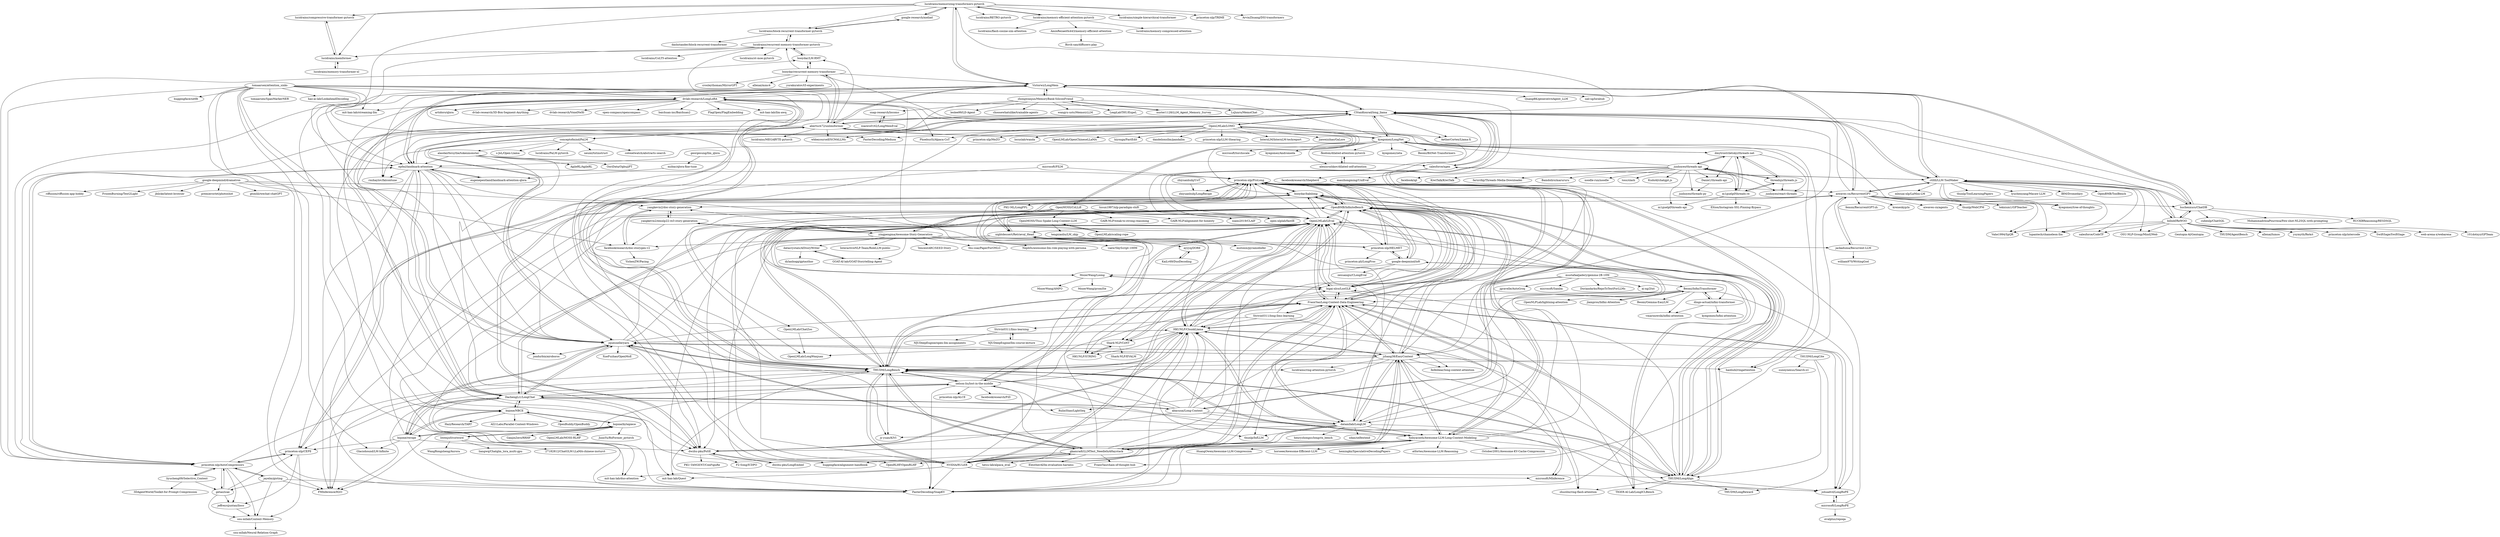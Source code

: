 digraph G {
"lucidrains/compressive-transformer-pytorch" -> "lucidrains/memformer"
"lucidrains/memory-transformer-xl" -> "lucidrains/memformer"
"lucidrains/memformer" -> "lucidrains/memory-transformer-xl"
"lucidrains/memformer" -> "lucidrains/compressive-transformer-pytorch"
"lucidrains/memorizing-transformers-pytorch" -> "google-research/meliad"
"lucidrains/memorizing-transformers-pytorch" -> "lucidrains/memformer"
"lucidrains/memorizing-transformers-pytorch" -> "lucidrains/block-recurrent-transformer-pytorch"
"lucidrains/memorizing-transformers-pytorch" -> "lucidrains/RETRO-pytorch" ["e"=1]
"lucidrains/memorizing-transformers-pytorch" -> "lucidrains/memory-efficient-attention-pytorch"
"lucidrains/memorizing-transformers-pytorch" -> "CStanKonrad/long_llama"
"lucidrains/memorizing-transformers-pytorch" -> "lucidrains/simple-hierarchical-transformer" ["e"=1]
"lucidrains/memorizing-transformers-pytorch" -> "Victorwz/LongMem"
"lucidrains/memorizing-transformers-pytorch" -> "lucidrains/compressive-transformer-pytorch"
"lucidrains/memorizing-transformers-pytorch" -> "epfml/landmark-attention"
"lucidrains/memorizing-transformers-pytorch" -> "princeton-nlp/TRIME" ["e"=1]
"lucidrains/memorizing-transformers-pytorch" -> "ArvinZhuang/DSI-transformers" ["e"=1]
"booydar/recurrent-memory-transformer" -> "booydar/LM-RMT"
"booydar/recurrent-memory-transformer" -> "lucidrains/recurrent-memory-transformer-pytorch"
"booydar/recurrent-memory-transformer" -> "booydar/babilong"
"booydar/recurrent-memory-transformer" -> "abertsch72/unlimiformer"
"booydar/recurrent-memory-transformer" -> "yurakuratov/t5-experiments"
"booydar/recurrent-memory-transformer" -> "Victorwz/LongMem"
"booydar/recurrent-memory-transformer" -> "crosleythomas/MirrorGPT"
"booydar/recurrent-memory-transformer" -> "allenai/mmc4" ["e"=1]
"lucidrains/memory-efficient-attention-pytorch" -> "lucidrains/flash-cosine-sim-attention" ["e"=1]
"lucidrains/memory-efficient-attention-pytorch" -> "AminRezaei0x443/memory-efficient-attention"
"lucidrains/memory-efficient-attention-pytorch" -> "lucidrains/memory-compressed-attention"
"lucidrains/memory-efficient-attention-pytorch" -> "lucidrains/memorizing-transformers-pytorch"
"AminRezaei0x443/memory-efficient-attention" -> "Birch-san/diffusers-play"
"google-research/meliad" -> "lucidrains/memorizing-transformers-pytorch"
"google-research/meliad" -> "lucidrains/block-recurrent-transformer-pytorch"
"Shark-NLP/CoNT" -> "HKUNLP/STRING"
"Shark-NLP/CoNT" -> "OpenLMLab/LEval"
"Shark-NLP/CoNT" -> "Shark-NLP/EVALM" ["e"=1]
"Shark-NLP/CoNT" -> "OpenLMLab/LongWanjuan"
"booydar/LM-RMT" -> "lucidrains/recurrent-memory-transformer-pytorch"
"booydar/LM-RMT" -> "booydar/recurrent-memory-transformer"
"txsun1997/nlp-paradigm-shift" -> "open-nlplab/fastIE"
"google-deepmind/dramatron" -> "premieroctet/photoshot" ["e"=1]
"google-deepmind/dramatron" -> "aiwaves-cn/RecurrentGPT"
"google-deepmind/dramatron" -> "yangkevin2/doc-story-generation"
"google-deepmind/dramatron" -> "gtoxlili/wechat-chatGPT" ["e"=1]
"google-deepmind/dramatron" -> "riffusion/riffusion-app-hobby" ["e"=1]
"google-deepmind/dramatron" -> "FrozenBurning/Text2Light" ["e"=1]
"google-deepmind/dramatron" -> "jbilcke/latent-browser"
"google-deepmind/dramatron" -> "facebookresearch/doc-storygen-v2"
"lucidrains/block-recurrent-transformer-pytorch" -> "lucidrains/recurrent-memory-transformer-pytorch"
"lucidrains/block-recurrent-transformer-pytorch" -> "dashstander/block-recurrent-transformer"
"lucidrains/block-recurrent-transformer-pytorch" -> "google-research/meliad"
"yangkevin2/emnlp22-re3-story-generation" -> "yangkevin2/doc-story-generation"
"yangkevin2/emnlp22-re3-story-generation" -> "facebookresearch/doc-storygen-v2"
"yangkevin2/emnlp22-re3-story-generation" -> "yingpengma/Awesome-Story-Generation"
"yangkevin2/doc-story-generation" -> "yangkevin2/emnlp22-re3-story-generation"
"yangkevin2/doc-story-generation" -> "facebookresearch/doc-storygen-v2"
"ayyyq/DORE" -> "KaiLv69/DuoDecoding"
"conceptofmind/PaLM" -> "s-JoL/Open-Llama" ["e"=1]
"conceptofmind/PaLM" -> "lucidrains/PaLM-pytorch" ["e"=1]
"conceptofmind/PaLM" -> "abertsch72/unlimiformer"
"conceptofmind/PaLM" -> "neuml/txtinstruct" ["e"=1]
"conceptofmind/PaLM" -> "colonelwatch/abstracts-search" ["e"=1]
"conceptofmind/PaLM" -> "rmihaylov/falcontune" ["e"=1]
"conceptofmind/PaLM" -> "alasdairforsythe/tokenmonster"
"zhongwanjun/MemoryBank-SiliconFriend" -> "nuster1128/LLM_Agent_Memory_Survey"
"zhongwanjun/MemoryBank-SiliconFriend" -> "snap-research/locomo"
"zhongwanjun/MemoryBank-SiliconFriend" -> "Victorwz/LongMem"
"zhongwanjun/MemoryBank-SiliconFriend" -> "LuJunru/MemoChat"
"zhongwanjun/MemoryBank-SiliconFriend" -> "leolee99/LD-Agent"
"zhongwanjun/MemoryBank-SiliconFriend" -> "wbbeyourself/SCM4LLMs"
"zhongwanjun/MemoryBank-SiliconFriend" -> "choosewhatulike/trainable-agents" ["e"=1]
"zhongwanjun/MemoryBank-SiliconFriend" -> "wangyu-ustc/MemoryLLM" ["e"=1]
"zhongwanjun/MemoryBank-SiliconFriend" -> "LeapLabTHU/ExpeL" ["e"=1]
"ctlllll/LLM-ToolMaker" -> "lupantech/chameleon-llm" ["e"=1]
"ctlllll/LLM-ToolMaker" -> "billxbf/ReWOO"
"ctlllll/LLM-ToolMaker" -> "aiwaves-cn/RecurrentGPT"
"ctlllll/LLM-ToolMaker" -> "thunlp/ToolLearningPapers" ["e"=1]
"ctlllll/LLM-ToolMaker" -> "salesforce/CodeTF" ["e"=1]
"ctlllll/LLM-ToolMaker" -> "kyegomez/tree-of-thoughts" ["e"=1]
"ctlllll/LLM-ToolMaker" -> "CStanKonrad/long_llama"
"ctlllll/LLM-ToolMaker" -> "lyuchenyang/Macaw-LLM" ["e"=1]
"ctlllll/LLM-ToolMaker" -> "salesforce/xgen"
"ctlllll/LLM-ToolMaker" -> "IBM/Dromedary" ["e"=1]
"ctlllll/LLM-ToolMaker" -> "Victorwz/LongMem"
"ctlllll/LLM-ToolMaker" -> "OpenBMB/ToolBench" ["e"=1]
"ctlllll/LLM-ToolMaker" -> "huchenxucs/ChatDB"
"ctlllll/LLM-ToolMaker" -> "OSU-NLP-Group/Mind2Web" ["e"=1]
"ctlllll/LLM-ToolMaker" -> "mbzuai-nlp/LaMini-LM" ["e"=1]
"mzbac/qlora-fine-tune" -> "eugenepentland/landmark-attention-qlora"
"kyegomez/LongNet" -> "CStanKonrad/long_llama"
"kyegomez/LongNet" -> "fkodom/dilated-attention-pytorch"
"kyegomez/LongNet" -> "kyegomez/Andromeda" ["e"=1]
"kyegomez/LongNet" -> "epfml/landmark-attention"
"kyegomez/LongNet" -> "dmytrostriletskyi/threads-net"
"kyegomez/LongNet" -> "abertsch72/unlimiformer"
"kyegomez/LongNet" -> "Victorwz/LongMem"
"kyegomez/LongNet" -> "alexisrozhkov/dilated-self-attention"
"kyegomez/LongNet" -> "haoliuhl/ringattention" ["e"=1]
"kyegomez/LongNet" -> "kyegomez/zeta" ["e"=1]
"kyegomez/LongNet" -> "Beomi/BitNet-Transformers" ["e"=1]
"kyegomez/LongNet" -> "microsoft/torchscale" ["e"=1]
"aiwaves-cn/RecurrentGPT" -> "jackaduma/Recurrent-LLM"
"aiwaves-cn/RecurrentGPT" -> "ctlllll/LLM-ToolMaker"
"aiwaves-cn/RecurrentGPT" -> "femnn/RecurrentGPT-zh"
"aiwaves-cn/RecurrentGPT" -> "Victorwz/LongMem"
"aiwaves-cn/RecurrentGPT" -> "yingpengma/Awesome-Story-Generation"
"aiwaves-cn/RecurrentGPT" -> "kyegomez/tree-of-thoughts" ["e"=1]
"aiwaves-cn/RecurrentGPT" -> "Vahe1994/SpQR" ["e"=1]
"aiwaves-cn/RecurrentGPT" -> "kreneskyp/ix" ["e"=1]
"aiwaves-cn/RecurrentGPT" -> "yangkevin2/doc-story-generation"
"aiwaves-cn/RecurrentGPT" -> "CStanKonrad/long_llama"
"aiwaves-cn/RecurrentGPT" -> "huchenxucs/ChatDB"
"aiwaves-cn/RecurrentGPT" -> "aiwaves-cn/agents" ["e"=1]
"aiwaves-cn/RecurrentGPT" -> "FranxYao/chain-of-thought-hub" ["e"=1]
"aiwaves-cn/RecurrentGPT" -> "thunlp/WebCPM" ["e"=1]
"aiwaves-cn/RecurrentGPT" -> "teknium1/GPTeacher" ["e"=1]
"Victorwz/LongMem" -> "epfml/landmark-attention"
"Victorwz/LongMem" -> "zhongwanjun/MemoryBank-SiliconFriend"
"Victorwz/LongMem" -> "CStanKonrad/long_llama"
"Victorwz/LongMem" -> "abertsch72/unlimiformer"
"Victorwz/LongMem" -> "aiwaves-cn/RecurrentGPT"
"Victorwz/LongMem" -> "huchenxucs/ChatDB"
"Victorwz/LongMem" -> "ctlllll/LLM-ToolMaker"
"Victorwz/LongMem" -> "lucidrains/memorizing-transformers-pytorch"
"Victorwz/LongMem" -> "rmihaylov/falcontune" ["e"=1]
"Victorwz/LongMem" -> "princeton-nlp/AutoCompressors"
"Victorwz/LongMem" -> "jquesnelle/yarn"
"Victorwz/LongMem" -> "QuangBK/generativeAgent_LLM" ["e"=1]
"Victorwz/LongMem" -> "bojone/NBCE"
"Victorwz/LongMem" -> "sail-sg/lorahub" ["e"=1]
"Victorwz/LongMem" -> "dvlab-research/LongLoRA"
"junhoyeo/threads-api" -> "dmytrostriletskyi/threads-net"
"junhoyeo/threads-api" -> "threadsjs/threads.js"
"junhoyeo/threads-api" -> "m1guelpf/threads-re"
"junhoyeo/threads-api" -> "Danie1/threads-api"
"junhoyeo/threads-api" -> "junhoyeo/threads-py"
"junhoyeo/threads-api" -> "junhoyeo/react-threads"
"junhoyeo/threads-api" -> "KudoAI/chatgpt.js" ["e"=1]
"junhoyeo/threads-api" -> "facebook/igl" ["e"=1]
"junhoyeo/threads-api" -> "KiwiTalk/KiwiTalk" ["e"=1]
"junhoyeo/threads-api" -> "farizrifqi/Threads-Media-Downloader"
"junhoyeo/threads-api" -> "m1guelpf/threads-api"
"junhoyeo/threads-api" -> "Bamdoliro/marururu" ["e"=1]
"junhoyeo/threads-api" -> "noodle-run/noodle" ["e"=1]
"junhoyeo/threads-api" -> "kyegomez/LongNet"
"junhoyeo/threads-api" -> "toss/slash" ["e"=1]
"billxbf/ReWOO" -> "Gentopia-AI/Gentopia" ["e"=1]
"billxbf/ReWOO" -> "ctlllll/LLM-ToolMaker"
"billxbf/ReWOO" -> "OSU-NLP-Group/Mind2Web" ["e"=1]
"billxbf/ReWOO" -> "THUDM/AgentBench" ["e"=1]
"billxbf/ReWOO" -> "lupantech/chameleon-llm" ["e"=1]
"billxbf/ReWOO" -> "allenai/lumos" ["e"=1]
"billxbf/ReWOO" -> "ysymyth/ReAct" ["e"=1]
"billxbf/ReWOO" -> "princeton-nlp/intercode" ["e"=1]
"billxbf/ReWOO" -> "salesforce/CodeTF" ["e"=1]
"billxbf/ReWOO" -> "SwiftSage/SwiftSage" ["e"=1]
"billxbf/ReWOO" -> "huchenxucs/ChatDB"
"billxbf/ReWOO" -> "Vahe1994/SpQR" ["e"=1]
"billxbf/ReWOO" -> "CStanKonrad/long_llama"
"billxbf/ReWOO" -> "web-arena-x/webarena" ["e"=1]
"billxbf/ReWOO" -> "101dotxyz/GPTeam" ["e"=1]
"bojone/bytepiece" -> "bojone/rerope"
"bojone/bytepiece" -> "bojone/NBCE"
"bojone/bytepiece" -> "GanjinZero/RRHF" ["e"=1]
"bojone/bytepiece" -> "liwenju0/cutword"
"bojone/bytepiece" -> "OpenLMLab/MOSS-RLHF" ["e"=1]
"bojone/bytepiece" -> "JunnYu/RoFormer_pytorch" ["e"=1]
"alasdairforsythe/tokenmonster" -> "epfml/landmark-attention"
"alasdairforsythe/tokenmonster" -> "jondurbin/airoboros" ["e"=1]
"alasdairforsythe/tokenmonster" -> "OoriData/OgbujiPT" ["e"=1]
"alasdairforsythe/tokenmonster" -> "AgileRL/AgileRL" ["e"=1]
"alasdairforsythe/tokenmonster" -> "jquesnelle/yarn"
"alasdairforsythe/tokenmonster" -> "salesforce/xgen"
"jquesnelle/yarn" -> "THUDM/LongBench"
"jquesnelle/yarn" -> "dvlab-research/LongLoRA"
"jquesnelle/yarn" -> "HKUNLP/ChunkLlama"
"jquesnelle/yarn" -> "gkamradt/LLMTest_NeedleInAHaystack"
"jquesnelle/yarn" -> "DachengLi1/LongChat"
"jquesnelle/yarn" -> "jondurbin/airoboros" ["e"=1]
"jquesnelle/yarn" -> "FranxYao/Long-Context-Data-Engineering"
"jquesnelle/yarn" -> "zhuzilin/ring-flash-attention" ["e"=1]
"jquesnelle/yarn" -> "jzhang38/EasyContext"
"jquesnelle/yarn" -> "CStanKonrad/long_llama"
"jquesnelle/yarn" -> "bojone/rerope"
"jquesnelle/yarn" -> "OpenBMB/InfiniteBench"
"jquesnelle/yarn" -> "OpenLMLab/LEval"
"jquesnelle/yarn" -> "dwzhu-pku/PoSE"
"jquesnelle/yarn" -> "XueFuzhao/OpenMoE" ["e"=1]
"THUDM/LongBench" -> "OpenBMB/InfiniteBench"
"THUDM/LongBench" -> "OpenLMLab/LEval"
"THUDM/LongBench" -> "THUDM/LongAlign"
"THUDM/LongBench" -> "FasterDecoding/SnapKV" ["e"=1]
"THUDM/LongBench" -> "Xnhyacinth/Awesome-LLM-Long-Context-Modeling"
"THUDM/LongBench" -> "gkamradt/LLMTest_NeedleInAHaystack"
"THUDM/LongBench" -> "FranxYao/Long-Context-Data-Engineering"
"THUDM/LongBench" -> "bigai-nlco/LooGLE"
"THUDM/LongBench" -> "jquesnelle/yarn"
"THUDM/LongBench" -> "NVIDIA/RULER"
"THUDM/LongBench" -> "HKUNLP/ChunkLlama"
"THUDM/LongBench" -> "jy-yuan/KIVI" ["e"=1]
"THUDM/LongBench" -> "FMInference/H2O" ["e"=1]
"THUDM/LongBench" -> "nelson-liu/lost-in-the-middle"
"THUDM/LongBench" -> "dvlab-research/LongLoRA"
"dvlab-research/LongLoRA" -> "mit-han-lab/streaming-llm" ["e"=1]
"dvlab-research/LongLoRA" -> "jquesnelle/yarn"
"dvlab-research/LongLoRA" -> "THUDM/LongBench"
"dvlab-research/LongLoRA" -> "CStanKonrad/long_llama"
"dvlab-research/LongLoRA" -> "FasterDecoding/Medusa" ["e"=1]
"dvlab-research/LongLoRA" -> "artidoro/qlora" ["e"=1]
"dvlab-research/LongLoRA" -> "dvlab-research/3D-Box-Segment-Anything" ["e"=1]
"dvlab-research/LongLoRA" -> "PhoebusSi/Alpaca-CoT" ["e"=1]
"dvlab-research/LongLoRA" -> "huggingface/alignment-handbook" ["e"=1]
"dvlab-research/LongLoRA" -> "dvlab-research/VoxelNeXt" ["e"=1]
"dvlab-research/LongLoRA" -> "open-compass/opencompass" ["e"=1]
"dvlab-research/LongLoRA" -> "OpenRLHF/OpenRLHF" ["e"=1]
"dvlab-research/LongLoRA" -> "baichuan-inc/Baichuan2" ["e"=1]
"dvlab-research/LongLoRA" -> "FlagOpen/FlagEmbedding" ["e"=1]
"dvlab-research/LongLoRA" -> "mit-han-lab/llm-awq" ["e"=1]
"m1guelpf/threads-re" -> "m1guelpf/threads-api"
"m1guelpf/threads-re" -> "junhoyeo/threads-api"
"m1guelpf/threads-re" -> "Eltion/Instagram-SSL-Pinning-Bypass" ["e"=1]
"m1guelpf/threads-re" -> "threadsjs/threads.js"
"m1guelpf/threads-re" -> "dmytrostriletskyi/threads-net"
"epfml/landmark-attention" -> "eugenepentland/landmark-attention-qlora"
"epfml/landmark-attention" -> "Victorwz/LongMem"
"epfml/landmark-attention" -> "dwzhu-pku/PoSE"
"epfml/landmark-attention" -> "FasterDecoding/SnapKV" ["e"=1]
"epfml/landmark-attention" -> "princeton-nlp/AutoCompressors"
"epfml/landmark-attention" -> "DachengLi1/LongChat"
"epfml/landmark-attention" -> "CStanKonrad/long_llama"
"epfml/landmark-attention" -> "rmihaylov/falcontune" ["e"=1]
"epfml/landmark-attention" -> "jquesnelle/yarn"
"epfml/landmark-attention" -> "THUDM/LongBench"
"epfml/landmark-attention" -> "FMInference/H2O" ["e"=1]
"epfml/landmark-attention" -> "princeton-nlp/ProLong"
"epfml/landmark-attention" -> "HKUNLP/ChunkLlama"
"nelson-liu/lost-in-the-middle" -> "THUDM/LongBench"
"nelson-liu/lost-in-the-middle" -> "OpenLMLab/LEval"
"nelson-liu/lost-in-the-middle" -> "nightdessert/Retrieval_Head"
"nelson-liu/lost-in-the-middle" -> "bigai-nlco/LooGLE"
"nelson-liu/lost-in-the-middle" -> "DachengLi1/LongChat"
"nelson-liu/lost-in-the-middle" -> "princeton-nlp/ALCE" ["e"=1]
"nelson-liu/lost-in-the-middle" -> "princeton-nlp/CEPE"
"nelson-liu/lost-in-the-middle" -> "HKUNLP/ChunkLlama"
"nelson-liu/lost-in-the-middle" -> "facebookresearch/FiD" ["e"=1]
"nelson-liu/lost-in-the-middle" -> "FasterDecoding/SnapKV" ["e"=1]
"nelson-liu/lost-in-the-middle" -> "FMInference/H2O" ["e"=1]
"nelson-liu/lost-in-the-middle" -> "Xnhyacinth/Awesome-LLM-Long-Context-Modeling"
"tomaarsen/attention_sinks" -> "mit-han-lab/streaming-llm" ["e"=1]
"tomaarsen/attention_sinks" -> "Glaciohound/LM-Infinite"
"tomaarsen/attention_sinks" -> "THUDM/LongBench"
"tomaarsen/attention_sinks" -> "epfml/landmark-attention"
"tomaarsen/attention_sinks" -> "datamllab/LongLM"
"tomaarsen/attention_sinks" -> "tomaarsen/SpanMarkerNER" ["e"=1]
"tomaarsen/attention_sinks" -> "FMInference/H2O" ["e"=1]
"tomaarsen/attention_sinks" -> "FasterDecoding/SnapKV" ["e"=1]
"tomaarsen/attention_sinks" -> "hao-ai-lab/LookaheadDecoding" ["e"=1]
"tomaarsen/attention_sinks" -> "jy-yuan/KIVI" ["e"=1]
"tomaarsen/attention_sinks" -> "huggingface/setfit" ["e"=1]
"tomaarsen/attention_sinks" -> "mit-han-lab/duo-attention" ["e"=1]
"tomaarsen/attention_sinks" -> "dwzhu-pku/PoSE"
"tomaarsen/attention_sinks" -> "dvlab-research/LongLoRA"
"tomaarsen/attention_sinks" -> "princeton-nlp/AutoCompressors"
"Xnhyacinth/Awesome-LLM-Long-Context-Modeling" -> "THUDM/LongBench"
"Xnhyacinth/Awesome-LLM-Long-Context-Modeling" -> "OpenBMB/InfiniteBench"
"Xnhyacinth/Awesome-LLM-Long-Context-Modeling" -> "microsoft/MInference" ["e"=1]
"Xnhyacinth/Awesome-LLM-Long-Context-Modeling" -> "October2001/Awesome-KV-Cache-Compression" ["e"=1]
"Xnhyacinth/Awesome-LLM-Long-Context-Modeling" -> "gkamradt/LLMTest_NeedleInAHaystack"
"Xnhyacinth/Awesome-LLM-Long-Context-Modeling" -> "HuangOwen/Awesome-LLM-Compression" ["e"=1]
"Xnhyacinth/Awesome-LLM-Long-Context-Modeling" -> "horseee/Awesome-Efficient-LLM" ["e"=1]
"Xnhyacinth/Awesome-LLM-Long-Context-Modeling" -> "FranxYao/Long-Context-Data-Engineering"
"Xnhyacinth/Awesome-LLM-Long-Context-Modeling" -> "NVIDIA/RULER"
"Xnhyacinth/Awesome-LLM-Long-Context-Modeling" -> "jzhang38/EasyContext"
"Xnhyacinth/Awesome-LLM-Long-Context-Modeling" -> "FasterDecoding/SnapKV" ["e"=1]
"Xnhyacinth/Awesome-LLM-Long-Context-Modeling" -> "hemingkx/SpeculativeDecodingPapers" ["e"=1]
"Xnhyacinth/Awesome-LLM-Long-Context-Modeling" -> "atfortes/Awesome-LLM-Reasoning" ["e"=1]
"Xnhyacinth/Awesome-LLM-Long-Context-Modeling" -> "nightdessert/Retrieval_Head"
"Xnhyacinth/Awesome-LLM-Long-Context-Modeling" -> "OpenLMLab/LEval"
"CStanKonrad/long_llama" -> "dvlab-research/LongLoRA"
"CStanKonrad/long_llama" -> "DachengLi1/LongChat"
"CStanKonrad/long_llama" -> "jquesnelle/yarn"
"CStanKonrad/long_llama" -> "kyegomez/LongNet"
"CStanKonrad/long_llama" -> "THUDM/LongBench"
"CStanKonrad/long_llama" -> "epfml/landmark-attention"
"CStanKonrad/long_llama" -> "Victorwz/LongMem"
"CStanKonrad/long_llama" -> "OpenLMLab/LOMO"
"CStanKonrad/long_llama" -> "abertsch72/unlimiformer"
"CStanKonrad/long_llama" -> "salesforce/xgen"
"CStanKonrad/long_llama" -> "OpenLMLab/LEval"
"CStanKonrad/long_llama" -> "jzhang38/EasyContext"
"CStanKonrad/long_llama" -> "abacusai/Long-Context"
"CStanKonrad/long_llama" -> "AetherCortex/Llama-X" ["e"=1]
"CStanKonrad/long_llama" -> "ctlllll/LLM-ToolMaker"
"princeton-nlp/AutoCompressors" -> "getao/icae"
"princeton-nlp/AutoCompressors" -> "jayelm/gisting"
"princeton-nlp/AutoCompressors" -> "princeton-nlp/CEPE"
"princeton-nlp/AutoCompressors" -> "liyucheng09/Selective_Context"
"princeton-nlp/AutoCompressors" -> "snu-mllab/Context-Memory"
"princeton-nlp/AutoCompressors" -> "jeffreysijuntan/lloco"
"princeton-nlp/AutoCompressors" -> "THUDM/LongBench"
"princeton-nlp/AutoCompressors" -> "booydar/LM-RMT"
"princeton-nlp/AutoCompressors" -> "epfml/landmark-attention"
"getao/icae" -> "princeton-nlp/AutoCompressors"
"getao/icae" -> "snu-mllab/Context-Memory"
"getao/icae" -> "jeffreysijuntan/lloco"
"getao/icae" -> "princeton-nlp/CEPE"
"OpenMOSS/CoLLiE" -> "OpenLMLab/LOMO"
"OpenMOSS/CoLLiE" -> "OpenMOSS/Thus-Spake-Long-Context-LLM"
"OpenMOSS/CoLLiE" -> "Shark-NLP/CoNT"
"OpenMOSS/CoLLiE" -> "GAIR-NLP/alignment-for-honesty" ["e"=1]
"OpenMOSS/CoLLiE" -> "OpenLMLab/ChatZoo"
"OpenMOSS/CoLLiE" -> "OpenLMLab/LongWanjuan"
"OpenMOSS/CoLLiE" -> "xiami2019/CLAIF"
"OpenMOSS/CoLLiE" -> "GAIR-NLP/weak-to-strong-reasoning" ["e"=1]
"OpenMOSS/CoLLiE" -> "OpenLMLab/LEval"
"OpenMOSS/CoLLiE" -> "open-nlplab/fastIE"
"OpenMOSS/CoLLiE" -> "HKUNLP/STRING"
"OpenLMLab/LOMO" -> "OpenMOSS/CoLLiE"
"OpenLMLab/LOMO" -> "jiaweizzhao/GaLore" ["e"=1]
"OpenLMLab/LOMO" -> "princeton-nlp/MeZO" ["e"=1]
"OpenLMLab/LOMO" -> "CStanKonrad/long_llama"
"OpenLMLab/LOMO" -> "locuslab/wanda" ["e"=1]
"OpenLMLab/LOMO" -> "OpenLMLab/LEval"
"OpenLMLab/LOMO" -> "OpenLMLab/OpenChineseLLaMA" ["e"=1]
"OpenLMLab/LOMO" -> "hiyouga/FastEdit" ["e"=1]
"OpenLMLab/LOMO" -> "dvlab-research/LongLoRA"
"OpenLMLab/LOMO" -> "PhoebusSi/Alpaca-CoT" ["e"=1]
"OpenLMLab/LOMO" -> "AetherCortex/Llama-X" ["e"=1]
"OpenLMLab/LOMO" -> "dandelionsllm/pandallm" ["e"=1]
"OpenLMLab/LOMO" -> "princeton-nlp/LLM-Shearing" ["e"=1]
"OpenLMLab/LOMO" -> "FasterDecoding/Medusa" ["e"=1]
"OpenLMLab/LOMO" -> "InternLM/InternLM-techreport" ["e"=1]
"huchenxucs/ChatDB" -> "cubenlp/ChatSQL" ["e"=1]
"huchenxucs/ChatDB" -> "Victorwz/LongMem"
"huchenxucs/ChatDB" -> "MohammadrezaPourreza/Few-shot-NL2SQL-with-prompting" ["e"=1]
"huchenxucs/ChatDB" -> "ctlllll/LLM-ToolMaker"
"huchenxucs/ChatDB" -> "RUCKBReasoning/RESDSQL" ["e"=1]
"huchenxucs/ChatDB" -> "CStanKonrad/long_llama"
"huchenxucs/ChatDB" -> "billxbf/ReWOO"
"abertsch72/unlimiformer" -> "CStanKonrad/long_llama"
"abertsch72/unlimiformer" -> "epfml/landmark-attention"
"abertsch72/unlimiformer" -> "Victorwz/LongMem"
"abertsch72/unlimiformer" -> "princeton-nlp/AutoCompressors"
"abertsch72/unlimiformer" -> "lucidrains/recurrent-memory-transformer-pytorch"
"abertsch72/unlimiformer" -> "booydar/recurrent-memory-transformer"
"abertsch72/unlimiformer" -> "jquesnelle/yarn"
"abertsch72/unlimiformer" -> "bojone/NBCE"
"abertsch72/unlimiformer" -> "lupantech/chameleon-llm" ["e"=1]
"abertsch72/unlimiformer" -> "booydar/LM-RMT"
"abertsch72/unlimiformer" -> "wbbeyourself/SCM4LLMs"
"abertsch72/unlimiformer" -> "haoliuhl/ringattention" ["e"=1]
"abertsch72/unlimiformer" -> "lucidrains/MEGABYTE-pytorch" ["e"=1]
"abertsch72/unlimiformer" -> "conceptofmind/PaLM"
"abertsch72/unlimiformer" -> "kyegomez/LongNet"
"DachengLi1/LongChat" -> "OpenLMLab/LEval"
"DachengLi1/LongChat" -> "THUDM/LongBench"
"DachengLi1/LongChat" -> "CStanKonrad/long_llama"
"DachengLi1/LongChat" -> "OpenBMB/InfiniteBench"
"DachengLi1/LongChat" -> "jquesnelle/yarn"
"DachengLi1/LongChat" -> "bojone/rerope"
"DachengLi1/LongChat" -> "RulinShao/LightSeq" ["e"=1]
"DachengLi1/LongChat" -> "FasterDecoding/SnapKV" ["e"=1]
"DachengLi1/LongChat" -> "epfml/landmark-attention"
"DachengLi1/LongChat" -> "abacusai/Long-Context"
"DachengLi1/LongChat" -> "nelson-liu/lost-in-the-middle"
"DachengLi1/LongChat" -> "mit-han-lab/Quest" ["e"=1]
"DachengLi1/LongChat" -> "THUDM/LongAlign"
"DachengLi1/LongChat" -> "bojone/NBCE"
"DachengLi1/LongChat" -> "FMInference/H2O" ["e"=1]
"jackaduma/Recurrent-LLM" -> "aiwaves-cn/RecurrentGPT"
"jackaduma/Recurrent-LLM" -> "william970/WritingGod"
"yingpengma/Awesome-Story-Generation" -> "facebookresearch/doc-storygen-v2"
"yingpengma/Awesome-Story-Generation" -> "yangkevin2/doc-story-generation"
"yingpengma/Awesome-Story-Generation" -> "yangkevin2/emnlp22-re3-story-generation"
"yingpengma/Awesome-Story-Generation" -> "GOAT-AI-lab/GOAT-Storytelling-Agent"
"yingpengma/Awesome-Story-Generation" -> "InteractiveNLP-Team/RoleLLM-public" ["e"=1]
"yingpengma/Awesome-Story-Generation" -> "aiwaves-cn/RecurrentGPT"
"yingpengma/Awesome-Story-Generation" -> "TencentARC/SEED-Story" ["e"=1]
"yingpengma/Awesome-Story-Generation" -> "thu-coai/PaperForONLG" ["e"=1]
"yingpengma/Awesome-Story-Generation" -> "Neph0s/awesome-llm-role-playing-with-persona" ["e"=1]
"yingpengma/Awesome-Story-Generation" -> "vaew/SkyScript-100M"
"yingpengma/Awesome-Story-Generation" -> "jackaduma/Recurrent-LLM"
"yingpengma/Awesome-Story-Generation" -> "datacrystals/AIStoryWriter"
"dmytrostriletskyi/threads-net" -> "threadsjs/threads.js"
"dmytrostriletskyi/threads-net" -> "junhoyeo/threads-api"
"dmytrostriletskyi/threads-net" -> "Danie1/threads-api"
"dmytrostriletskyi/threads-net" -> "m1guelpf/threads-re"
"dmytrostriletskyi/threads-net" -> "junhoyeo/react-threads"
"dmytrostriletskyi/threads-net" -> "kyegomez/LongNet"
"OpenLMLab/ChatZoo" -> "OpenLMLab/LongWanjuan"
"bojone/NBCE" -> "bojone/rerope"
"bojone/NBCE" -> "AI21Labs/Parallel-Context-Windows"
"bojone/NBCE" -> "OpenBuddy/OpenBuddy" ["e"=1]
"bojone/NBCE" -> "bojone/bytepiece"
"bojone/NBCE" -> "DachengLi1/LongChat"
"bojone/NBCE" -> "HazyResearch/TART"
"georgesung/llm_qlora" -> "mzbac/qlora-fine-tune"
"abacusai/Long-Context" -> "DachengLi1/LongChat"
"abacusai/Long-Context" -> "FranxYao/Long-Context-Data-Engineering"
"abacusai/Long-Context" -> "jquesnelle/yarn"
"abacusai/Long-Context" -> "dwzhu-pku/PoSE"
"abacusai/Long-Context" -> "CStanKonrad/long_llama"
"abacusai/Long-Context" -> "OpenLMLab/LEval"
"abacusai/Long-Context" -> "THUDM/LongBench"
"abacusai/Long-Context" -> "datamllab/LongLM"
"abacusai/Long-Context" -> "HKUNLP/ChunkLlama"
"abacusai/Long-Context" -> "jshuadvd/LongRoPE"
"bojone/rerope" -> "DachengLi1/LongChat"
"bojone/rerope" -> "bojone/NBCE"
"bojone/rerope" -> "Glaciohound/LM-Infinite"
"bojone/rerope" -> "jquesnelle/yarn"
"bojone/rerope" -> "dwzhu-pku/PoSE"
"bojone/rerope" -> "FasterDecoding/SnapKV" ["e"=1]
"bojone/rerope" -> "bojone/bytepiece"
"bojone/rerope" -> "princeton-nlp/ProLong"
"bojone/rerope" -> "princeton-nlp/CEPE"
"lucidrains/recurrent-memory-transformer-pytorch" -> "booydar/LM-RMT"
"lucidrains/recurrent-memory-transformer-pytorch" -> "lucidrains/block-recurrent-transformer-pytorch"
"lucidrains/recurrent-memory-transformer-pytorch" -> "lucidrains/CoLT5-attention" ["e"=1]
"lucidrains/recurrent-memory-transformer-pytorch" -> "lucidrains/st-moe-pytorch" ["e"=1]
"lucidrains/recurrent-memory-transformer-pytorch" -> "lucidrains/ring-attention-pytorch" ["e"=1]
"lucidrains/recurrent-memory-transformer-pytorch" -> "lucidrains/memformer"
"Danie1/threads-api" -> "junhoyeo/threads-py"
"liyucheng09/Selective_Context" -> "princeton-nlp/AutoCompressors"
"liyucheng09/Selective_Context" -> "getao/icae"
"liyucheng09/Selective_Context" -> "3DAgentWorld/Toolkit-for-Prompt-Compression" ["e"=1]
"salesforce/xgen" -> "maszhongming/UniEval" ["e"=1]
"salesforce/xgen" -> "CStanKonrad/long_llama"
"salesforce/xgen" -> "OpenLMLab/LEval"
"salesforce/xgen" -> "facebookresearch/Shepherd" ["e"=1]
"salesforce/xgen" -> "ctlllll/LLM-ToolMaker"
"OpenLMLab/LEval" -> "THUDM/LongBench"
"OpenLMLab/LEval" -> "bigai-nlco/LooGLE"
"OpenLMLab/LEval" -> "HKUNLP/ChunkLlama"
"OpenLMLab/LEval" -> "HKUNLP/STRING"
"OpenLMLab/LEval" -> "OpenBMB/InfiniteBench"
"OpenLMLab/LEval" -> "Shark-NLP/CoNT"
"OpenLMLab/LEval" -> "THUDM/LongAlign"
"OpenLMLab/LEval" -> "DachengLi1/LongChat"
"OpenLMLab/LEval" -> "FranxYao/Long-Context-Data-Engineering"
"OpenLMLab/LEval" -> "FasterDecoding/SnapKV" ["e"=1]
"OpenLMLab/LEval" -> "nightdessert/Retrieval_Head"
"OpenLMLab/LEval" -> "nelson-liu/lost-in-the-middle"
"OpenLMLab/LEval" -> "dwzhu-pku/PoSE"
"OpenLMLab/LEval" -> "booydar/babilong"
"OpenLMLab/LEval" -> "princeton-nlp/ProLong"
"jayelm/gisting" -> "princeton-nlp/AutoCompressors"
"jayelm/gisting" -> "snu-mllab/Context-Memory"
"jayelm/gisting" -> "FasterDecoding/SnapKV" ["e"=1]
"jayelm/gisting" -> "FMInference/H2O" ["e"=1]
"jayelm/gisting" -> "getao/icae"
"threadsjs/threads.js" -> "dmytrostriletskyi/threads-net"
"threadsjs/threads.js" -> "junhoyeo/threads-api"
"threadsjs/threads.js" -> "m1guelpf/threads-re"
"threadsjs/threads.js" -> "junhoyeo/react-threads"
"facebookresearch/doc-storygen-v2" -> "yangkevin2/doc-story-generation"
"facebookresearch/doc-storygen-v2" -> "YichenZW/Pacing"
"eugenepentland/landmark-attention-qlora" -> "epfml/landmark-attention"
"dwzhu-pku/PoSE" -> "HKUNLP/ChunkLlama"
"dwzhu-pku/PoSE" -> "dwzhu-pku/LongEmbed"
"dwzhu-pku/PoSE" -> "PKU-TANGENT/ConFiguRe" ["e"=1]
"dwzhu-pku/PoSE" -> "booydar/babilong"
"dwzhu-pku/PoSE" -> "F2-Song/ICDPO"
"fkodom/dilated-attention-pytorch" -> "alexisrozhkov/dilated-self-attention"
"alexisrozhkov/dilated-self-attention" -> "fkodom/dilated-attention-pytorch"
"Strivin0311/llms-learning" -> "NJUDeepEngine/llm-course-lecture"
"Strivin0311/llms-learning" -> "NJUDeepEngine/open-llm-assignments"
"gkamradt/LLMTest_NeedleInAHaystack" -> "THUDM/LongBench"
"gkamradt/LLMTest_NeedleInAHaystack" -> "NVIDIA/RULER"
"gkamradt/LLMTest_NeedleInAHaystack" -> "FranxYao/Long-Context-Data-Engineering"
"gkamradt/LLMTest_NeedleInAHaystack" -> "Xnhyacinth/Awesome-LLM-Long-Context-Modeling"
"gkamradt/LLMTest_NeedleInAHaystack" -> "OpenBMB/InfiniteBench"
"gkamradt/LLMTest_NeedleInAHaystack" -> "jquesnelle/yarn"
"gkamradt/LLMTest_NeedleInAHaystack" -> "OpenLMLab/LEval"
"gkamradt/LLMTest_NeedleInAHaystack" -> "tatsu-lab/alpaca_eval" ["e"=1]
"gkamradt/LLMTest_NeedleInAHaystack" -> "EleutherAI/lm-evaluation-harness" ["e"=1]
"gkamradt/LLMTest_NeedleInAHaystack" -> "dvlab-research/LongLoRA"
"gkamradt/LLMTest_NeedleInAHaystack" -> "huggingface/alignment-handbook" ["e"=1]
"gkamradt/LLMTest_NeedleInAHaystack" -> "jzhang38/EasyContext"
"gkamradt/LLMTest_NeedleInAHaystack" -> "OpenRLHF/OpenRLHF" ["e"=1]
"gkamradt/LLMTest_NeedleInAHaystack" -> "FranxYao/chain-of-thought-hub" ["e"=1]
"gkamradt/LLMTest_NeedleInAHaystack" -> "nelson-liu/lost-in-the-middle"
"microsoft/FILM" -> "princeton-nlp/ProLong"
"microsoft/FILM" -> "dwzhu-pku/PoSE"
"NVIDIA/RULER" -> "THUDM/LongBench"
"NVIDIA/RULER" -> "jzhang38/EasyContext"
"NVIDIA/RULER" -> "OpenBMB/InfiniteBench"
"NVIDIA/RULER" -> "gkamradt/LLMTest_NeedleInAHaystack"
"NVIDIA/RULER" -> "FranxYao/Long-Context-Data-Engineering"
"NVIDIA/RULER" -> "Xnhyacinth/Awesome-LLM-Long-Context-Modeling"
"NVIDIA/RULER" -> "microsoft/MInference" ["e"=1]
"NVIDIA/RULER" -> "mit-han-lab/Quest" ["e"=1]
"NVIDIA/RULER" -> "booydar/babilong"
"NVIDIA/RULER" -> "princeton-nlp/ProLong"
"NVIDIA/RULER" -> "FasterDecoding/SnapKV" ["e"=1]
"NVIDIA/RULER" -> "OpenLMLab/LEval"
"NVIDIA/RULER" -> "THUDM/LongAlign"
"NVIDIA/RULER" -> "mit-han-lab/duo-attention" ["e"=1]
"NVIDIA/RULER" -> "HKUNLP/ChunkLlama"
"liwenju0/cutword" -> "bojone/bytepiece"
"liwenju0/cutword" -> "liangwq/Chatglm_lora_multi-gpu" ["e"=1]
"liwenju0/cutword" -> "27182812/ChatGLM-LLaMA-chinese-insturct" ["e"=1]
"liwenju0/cutword" -> "WangRongsheng/Aurora" ["e"=1]
"TIGER-AI-Lab/LongICLBench" -> "google-deepmind/loft"
"mustafaaljadery/gemma-2B-10M" -> "Beomi/InfiniTransformer"
"mustafaaljadery/gemma-2B-10M" -> "jgravelle/AutoGroq" ["e"=1]
"mustafaaljadery/gemma-2B-10M" -> "microsoft/Samba" ["e"=1]
"mustafaaljadery/gemma-2B-10M" -> "dingo-actual/infini-transformer"
"mustafaaljadery/gemma-2B-10M" -> "Doriandarko/RepoToTextForLLMs" ["e"=1]
"mustafaaljadery/gemma-2B-10M" -> "jzhang38/EasyContext"
"mustafaaljadery/gemma-2B-10M" -> "ai-ng/2txt" ["e"=1]
"mustafaaljadery/gemma-2B-10M" -> "datamllab/LongLM"
"princeton-nlp/CEPE" -> "princeton-nlp/ProLong"
"princeton-nlp/CEPE" -> "jeffreysijuntan/lloco"
"princeton-nlp/CEPE" -> "princeton-nlp/AutoCompressors"
"princeton-nlp/CEPE" -> "snu-mllab/Context-Memory"
"OpenBMB/InfiniteBench" -> "THUDM/LongBench"
"OpenBMB/InfiniteBench" -> "bigai-nlco/LooGLE"
"OpenBMB/InfiniteBench" -> "princeton-nlp/ProLong"
"OpenBMB/InfiniteBench" -> "THUDM/LongAlign"
"OpenBMB/InfiniteBench" -> "OpenLMLab/LEval"
"OpenBMB/InfiniteBench" -> "FasterDecoding/SnapKV" ["e"=1]
"OpenBMB/InfiniteBench" -> "nightdessert/Retrieval_Head"
"OpenBMB/InfiniteBench" -> "booydar/babilong"
"OpenBMB/InfiniteBench" -> "MozerWang/Loong"
"OpenBMB/InfiniteBench" -> "thunlp/InfLLM" ["e"=1]
"OpenBMB/InfiniteBench" -> "google-deepmind/loft"
"OpenBMB/InfiniteBench" -> "FMInference/H2O" ["e"=1]
"OpenBMB/InfiniteBench" -> "FranxYao/Long-Context-Data-Engineering"
"OpenBMB/InfiniteBench" -> "Xnhyacinth/Awesome-LLM-Long-Context-Modeling"
"OpenBMB/InfiniteBench" -> "HKUNLP/ChunkLlama"
"FranxYao/Long-Context-Data-Engineering" -> "princeton-nlp/ProLong"
"FranxYao/Long-Context-Data-Engineering" -> "jzhang38/EasyContext"
"FranxYao/Long-Context-Data-Engineering" -> "bigai-nlco/LooGLE"
"FranxYao/Long-Context-Data-Engineering" -> "THUDM/LongBench"
"FranxYao/Long-Context-Data-Engineering" -> "OpenLMLab/LEval"
"FranxYao/Long-Context-Data-Engineering" -> "jshuadvd/LongRoPE"
"FranxYao/Long-Context-Data-Engineering" -> "HKUNLP/ChunkLlama"
"FranxYao/Long-Context-Data-Engineering" -> "Strivin0311/long-llms-learning"
"FranxYao/Long-Context-Data-Engineering" -> "THUDM/LongAlign"
"FranxYao/Long-Context-Data-Engineering" -> "OpenBMB/InfiniteBench"
"FranxYao/Long-Context-Data-Engineering" -> "datamllab/LongLM"
"FranxYao/Long-Context-Data-Engineering" -> "gkamradt/LLMTest_NeedleInAHaystack"
"FranxYao/Long-Context-Data-Engineering" -> "NVIDIA/RULER"
"FranxYao/Long-Context-Data-Engineering" -> "FasterDecoding/SnapKV" ["e"=1]
"FranxYao/Long-Context-Data-Engineering" -> "Xnhyacinth/Awesome-LLM-Long-Context-Modeling"
"datamllab/LongLM" -> "HKUNLP/ChunkLlama"
"datamllab/LongLM" -> "THUDM/LongBench"
"datamllab/LongLM" -> "jy-yuan/KIVI" ["e"=1]
"datamllab/LongLM" -> "dwzhu-pku/PoSE"
"datamllab/LongLM" -> "FranxYao/Long-Context-Data-Engineering"
"datamllab/LongLM" -> "jzhang38/EasyContext"
"datamllab/LongLM" -> "princeton-nlp/ProLong"
"datamllab/LongLM" -> "thunlp/InfLLM" ["e"=1]
"datamllab/LongLM" -> "FasterDecoding/SnapKV" ["e"=1]
"datamllab/LongLM" -> "sdan/selfextend" ["e"=1]
"datamllab/LongLM" -> "henryzhongsc/longctx_bench" ["e"=1]
"datamllab/LongLM" -> "OpenLMLab/LEval"
"datamllab/LongLM" -> "jshuadvd/LongRoPE"
"datamllab/LongLM" -> "OpenBMB/InfiniteBench"
"datamllab/LongLM" -> "Xnhyacinth/Awesome-LLM-Long-Context-Modeling"
"HKUNLP/ChunkLlama" -> "HKUNLP/STRING"
"HKUNLP/ChunkLlama" -> "dwzhu-pku/PoSE"
"HKUNLP/ChunkLlama" -> "OpenLMLab/LEval"
"HKUNLP/ChunkLlama" -> "datamllab/LongLM"
"HKUNLP/ChunkLlama" -> "FranxYao/Long-Context-Data-Engineering"
"HKUNLP/ChunkLlama" -> "THUDM/LongBench"
"HKUNLP/ChunkLlama" -> "FasterDecoding/SnapKV" ["e"=1]
"HKUNLP/ChunkLlama" -> "OpenBMB/InfiniteBench"
"HKUNLP/ChunkLlama" -> "princeton-nlp/ProLong"
"HKUNLP/ChunkLlama" -> "jshuadvd/LongRoPE"
"HKUNLP/ChunkLlama" -> "jquesnelle/yarn"
"HKUNLP/ChunkLlama" -> "jzhang38/EasyContext"
"HKUNLP/ChunkLlama" -> "Shark-NLP/CoNT"
"HKUNLP/ChunkLlama" -> "thunlp/InfLLM" ["e"=1]
"HKUNLP/ChunkLlama" -> "microsoft/MInference" ["e"=1]
"jshuadvd/LongRoPE" -> "microsoft/LongRoPE"
"jshuadvd/LongRoPE" -> "FranxYao/Long-Context-Data-Engineering"
"Strivin0311/long-llms-learning" -> "FranxYao/Long-Context-Data-Engineering"
"Strivin0311/long-llms-learning" -> "Strivin0311/llms-learning"
"Strivin0311/long-llms-learning" -> "OpenBMB/InfiniteBench"
"Strivin0311/long-llms-learning" -> "HKUNLP/ChunkLlama"
"Strivin0311/long-llms-learning" -> "feifeibear/long-context-attention" ["e"=1]
"Beomi/InfiniTransformer" -> "dingo-actual/infini-transformer"
"Beomi/InfiniTransformer" -> "jlamprou/Infini-Attention"
"Beomi/InfiniTransformer" -> "FranxYao/Long-Context-Data-Engineering"
"Beomi/InfiniTransformer" -> "jzhang38/EasyContext"
"Beomi/InfiniTransformer" -> "vmarinowski/infini-attention"
"Beomi/InfiniTransformer" -> "Beomi/Gemma-EasyLM"
"Beomi/InfiniTransformer" -> "jshuadvd/LongRoPE"
"Beomi/InfiniTransformer" -> "HKUNLP/ChunkLlama"
"Beomi/InfiniTransformer" -> "OpenNLPLab/lightning-attention" ["e"=1]
"dingo-actual/infini-transformer" -> "Beomi/InfiniTransformer"
"dingo-actual/infini-transformer" -> "vmarinowski/infini-attention"
"dingo-actual/infini-transformer" -> "kyegomez/Infini-attention"
"nuster1128/LLM_Agent_Memory_Survey" -> "zhongwanjun/MemoryBank-SiliconFriend"
"snap-research/locomo" -> "xiaowu0162/LongMemEval"
"THUDM/LongAlign" -> "THUDM/LongBench"
"THUDM/LongAlign" -> "princeton-nlp/ProLong"
"THUDM/LongAlign" -> "OpenBMB/InfiniteBench"
"THUDM/LongAlign" -> "OpenLMLab/LEval"
"THUDM/LongAlign" -> "booydar/babilong"
"THUDM/LongAlign" -> "THUDM/LongReward"
"THUDM/LongAlign" -> "TIGER-AI-Lab/LongICLBench"
"THUDM/LongAlign" -> "bigai-nlco/LooGLE"
"THUDM/LongAlign" -> "FranxYao/Long-Context-Data-Engineering"
"THUDM/LongAlign" -> "jshuadvd/LongRoPE"
"THUDM/LongAlign" -> "zhuzilin/ring-flash-attention" ["e"=1]
"jzhang38/EasyContext" -> "zhuzilin/ring-flash-attention" ["e"=1]
"jzhang38/EasyContext" -> "feifeibear/long-context-attention" ["e"=1]
"jzhang38/EasyContext" -> "FranxYao/Long-Context-Data-Engineering"
"jzhang38/EasyContext" -> "princeton-nlp/ProLong"
"jzhang38/EasyContext" -> "NVIDIA/RULER"
"jzhang38/EasyContext" -> "datamllab/LongLM"
"jzhang38/EasyContext" -> "HKUNLP/ChunkLlama"
"jzhang38/EasyContext" -> "haoliuhl/ringattention" ["e"=1]
"jzhang38/EasyContext" -> "Xnhyacinth/Awesome-LLM-Long-Context-Modeling"
"jzhang38/EasyContext" -> "THUDM/LongBench"
"jzhang38/EasyContext" -> "OpenBMB/InfiniteBench"
"jzhang38/EasyContext" -> "jquesnelle/yarn"
"jzhang38/EasyContext" -> "THUDM/LongAlign"
"jzhang38/EasyContext" -> "RulinShao/LightSeq" ["e"=1]
"jzhang38/EasyContext" -> "lucidrains/ring-attention-pytorch" ["e"=1]
"jlamprou/Infini-Attention" -> "Beomi/InfiniTransformer"
"microsoft/LongRoPE" -> "jshuadvd/LongRoPE"
"microsoft/LongRoPE" -> "evalplus/repoqa" ["e"=1]
"microsoft/LongRoPE" -> "princeton-nlp/ProLong"
"jeffreysijuntan/lloco" -> "snu-mllab/Context-Memory"
"nightdessert/Retrieval_Head" -> "FasterDecoding/SnapKV" ["e"=1]
"nightdessert/Retrieval_Head" -> "princeton-nlp/ProLong"
"nightdessert/Retrieval_Head" -> "mit-han-lab/duo-attention" ["e"=1]
"nightdessert/Retrieval_Head" -> "princeton-nlp/HELMET"
"nightdessert/Retrieval_Head" -> "OpenBMB/InfiniteBench"
"nightdessert/Retrieval_Head" -> "mutonix/pyramidinfer" ["e"=1]
"nightdessert/Retrieval_Head" -> "mit-han-lab/Quest" ["e"=1]
"dwzhu-pku/LongEmbed" -> "dwzhu-pku/PoSE"
"GOAT-AI-lab/GOAT-Storytelling-Agent" -> "datacrystals/AIStoryWriter"
"booydar/babilong" -> "princeton-nlp/ProLong"
"booydar/babilong" -> "OpenBMB/InfiniteBench"
"booydar/babilong" -> "bigai-nlco/LooGLE"
"booydar/babilong" -> "dwzhu-pku/PoSE"
"booydar/babilong" -> "THUDM/LongAlign"
"booydar/babilong" -> "princeton-nlp/CEPE"
"booydar/babilong" -> "princeton-nlp/HELMET"
"booydar/babilong" -> "PKU-ML/LongPPL"
"OpenLMLab/scaling-rope" -> "OpenMOSS/Thus-Spake-Long-Context-LLM"
"bigai-nlco/LooGLE" -> "OpenBMB/InfiniteBench"
"bigai-nlco/LooGLE" -> "OpenLMLab/LEval"
"bigai-nlco/LooGLE" -> "FranxYao/Long-Context-Data-Engineering"
"bigai-nlco/LooGLE" -> "MozerWang/Loong"
"bigai-nlco/LooGLE" -> "THUDM/LongBench"
"bigai-nlco/LooGLE" -> "booydar/babilong"
"bigai-nlco/LooGLE" -> "TIGER-AI-Lab/LongICLBench"
"bigai-nlco/LooGLE" -> "princeton-nlp/ProLong"
"snu-mllab/Context-Memory" -> "snu-mllab/Neural-Relation-Graph" ["e"=1]
"zhiyuanhubj/UoT" -> "zhiyuanhubj/LongRecipe"
"xiaowu0162/LongMemEval" -> "snap-research/locomo"
"HKUNLP/STRING" -> "Shark-NLP/CoNT"
"datacrystals/AIStoryWriter" -> "GOAT-AI-lab/GOAT-Storytelling-Agent"
"datacrystals/AIStoryWriter" -> "dylanhogg/gptauthor"
"princeton-nlp/HELMET" -> "princeton-nlp/ProLong"
"princeton-nlp/HELMET" -> "google-deepmind/loft"
"princeton-nlp/HELMET" -> "princeton-pli/LongProc"
"princeton-nlp/HELMET" -> "nightdessert/Retrieval_Head"
"google-deepmind/loft" -> "princeton-nlp/HELMET"
"google-deepmind/loft" -> "TIGER-AI-Lab/LongICLBench"
"google-deepmind/loft" -> "zexuanqiu/CLongEval"
"google-deepmind/loft" -> "princeton-nlp/ProLong"
"google-deepmind/loft" -> "MozerWang/Loong"
"google-deepmind/loft" -> "OpenBMB/InfiniteBench"
"NJUDeepEngine/llm-course-lecture" -> "Strivin0311/llms-learning"
"THUDM/LongCite" -> "THUDM/LongReward"
"THUDM/LongCite" -> "THUDM/LongAlign"
"THUDM/LongCite" -> "THUDM/LongBench"
"THUDM/LongCite" -> "sunnynexus/Search-o1" ["e"=1]
"zhiyuanhubj/LongRecipe" -> "princeton-nlp/ProLong"
"princeton-nlp/ProLong" -> "princeton-nlp/HELMET"
"princeton-nlp/ProLong" -> "zhiyuanhubj/LongRecipe"
"princeton-nlp/ProLong" -> "FranxYao/Long-Context-Data-Engineering"
"princeton-nlp/ProLong" -> "nightdessert/Retrieval_Head"
"princeton-nlp/ProLong" -> "booydar/babilong"
"princeton-nlp/ProLong" -> "princeton-nlp/CEPE"
"princeton-nlp/ProLong" -> "OpenBMB/InfiniteBench"
"princeton-nlp/ProLong" -> "THUDM/LongAlign"
"princeton-nlp/ProLong" -> "PKU-ML/LongPPL"
"MozerWang/Loong" -> "MozerWang/promISe" ["e"=1]
"MozerWang/Loong" -> "bigai-nlco/LooGLE"
"MozerWang/Loong" -> "MozerWang/AMPO" ["e"=1]
"MozerWang/Loong" -> "OpenBMB/InfiniteBench"
"tengxiaoliu/LM_skip" -> "ayyyq/DORE"
"OpenMOSS/Thus-Spake-Long-Context-LLM" -> "OpenLMLab/scaling-rope"
"OpenMOSS/Thus-Spake-Long-Context-LLM" -> "tengxiaoliu/LM_skip"
"KaiLv69/DuoDecoding" -> "ayyyq/DORE"
"lucidrains/compressive-transformer-pytorch" ["l"="37.944,-1.659"]
"lucidrains/memformer" ["l"="37.966,-1.65"]
"lucidrains/memory-transformer-xl" ["l"="37.962,-1.68"]
"lucidrains/memorizing-transformers-pytorch" ["l"="37.965,-1.611"]
"google-research/meliad" ["l"="37.925,-1.628"]
"lucidrains/block-recurrent-transformer-pytorch" ["l"="37.937,-1.606"]
"lucidrains/RETRO-pytorch" ["l"="-5.216,-23.353"]
"lucidrains/memory-efficient-attention-pytorch" ["l"="37.902,-1.663"]
"CStanKonrad/long_llama" ["l"="38.013,-1.527"]
"lucidrains/simple-hierarchical-transformer" ["l"="40.509,1.529"]
"Victorwz/LongMem" ["l"="38.048,-1.571"]
"epfml/landmark-attention" ["l"="38.036,-1.5"]
"princeton-nlp/TRIME" ["l"="36.984,-2.623"]
"ArvinZhuang/DSI-transformers" ["l"="54.42,25.668"]
"booydar/recurrent-memory-transformer" ["l"="38.077,-1.555"]
"booydar/LM-RMT" ["l"="38.041,-1.548"]
"lucidrains/recurrent-memory-transformer-pytorch" ["l"="37.996,-1.591"]
"booydar/babilong" ["l"="38.013,-1.405"]
"abertsch72/unlimiformer" ["l"="38.06,-1.534"]
"yurakuratov/t5-experiments" ["l"="38.108,-1.577"]
"crosleythomas/MirrorGPT" ["l"="38.125,-1.591"]
"allenai/mmc4" ["l"="49.046,30.301"]
"lucidrains/flash-cosine-sim-attention" ["l"="21.882,13.835"]
"AminRezaei0x443/memory-efficient-attention" ["l"="37.857,-1.711"]
"lucidrains/memory-compressed-attention" ["l"="37.868,-1.679"]
"Birch-san/diffusers-play" ["l"="37.833,-1.734"]
"Shark-NLP/CoNT" ["l"="37.917,-1.401"]
"HKUNLP/STRING" ["l"="37.918,-1.419"]
"OpenLMLab/LEval" ["l"="37.982,-1.424"]
"Shark-NLP/EVALM" ["l"="36.839,-2.423"]
"OpenLMLab/LongWanjuan" ["l"="37.878,-1.375"]
"txsun1997/nlp-paradigm-shift" ["l"="37.795,-1.388"]
"open-nlplab/fastIE" ["l"="37.829,-1.392"]
"google-deepmind/dramatron" ["l"="37.999,-1.771"]
"premieroctet/photoshot" ["l"="-3.312,-30.372"]
"aiwaves-cn/RecurrentGPT" ["l"="38.041,-1.672"]
"yangkevin2/doc-story-generation" ["l"="38.034,-1.752"]
"gtoxlili/wechat-chatGPT" ["l"="43.669,1.33"]
"riffusion/riffusion-app-hobby" ["l"="38.762,1.98"]
"FrozenBurning/Text2Light" ["l"="64.218,3.61"]
"jbilcke/latent-browser" ["l"="37.971,-1.82"]
"facebookresearch/doc-storygen-v2" ["l"="38.03,-1.779"]
"dashstander/block-recurrent-transformer" ["l"="37.888,-1.615"]
"yangkevin2/emnlp22-re3-story-generation" ["l"="38.053,-1.779"]
"yingpengma/Awesome-Story-Generation" ["l"="38.066,-1.752"]
"ayyyq/DORE" ["l"="37.745,-1.34"]
"KaiLv69/DuoDecoding" ["l"="37.728,-1.333"]
"conceptofmind/PaLM" ["l"="38.012,-1.565"]
"s-JoL/Open-Llama" ["l"="39.123,-2.289"]
"lucidrains/PaLM-pytorch" ["l"="-5.186,-23.312"]
"neuml/txtinstruct" ["l"="-33.992,16.084"]
"colonelwatch/abstracts-search" ["l"="41.394,1.385"]
"rmihaylov/falcontune" ["l"="42.563,-1.963"]
"alasdairforsythe/tokenmonster" ["l"="37.959,-1.535"]
"zhongwanjun/MemoryBank-SiliconFriend" ["l"="38.109,-1.636"]
"nuster1128/LLM_Agent_Memory_Survey" ["l"="38.132,-1.666"]
"snap-research/locomo" ["l"="38.155,-1.684"]
"LuJunru/MemoChat" ["l"="38.108,-1.667"]
"leolee99/LD-Agent" ["l"="38.143,-1.643"]
"wbbeyourself/SCM4LLMs" ["l"="38.094,-1.599"]
"choosewhatulike/trainable-agents" ["l"="39.187,-1.626"]
"wangyu-ustc/MemoryLLM" ["l"="65.195,3.429"]
"LeapLabTHU/ExpeL" ["l"="49.317,32.967"]
"ctlllll/LLM-ToolMaker" ["l"="38.024,-1.604"]
"lupantech/chameleon-llm" ["l"="36.795,-2.439"]
"billxbf/ReWOO" ["l"="38.019,-1.635"]
"thunlp/ToolLearningPapers" ["l"="36.759,-2.419"]
"salesforce/CodeTF" ["l"="36.153,-0.162"]
"kyegomez/tree-of-thoughts" ["l"="36.576,-2.223"]
"lyuchenyang/Macaw-LLM" ["l"="47.559,29.998"]
"salesforce/xgen" ["l"="37.98,-1.554"]
"IBM/Dromedary" ["l"="37.245,-0.171"]
"OpenBMB/ToolBench" ["l"="36.72,-2.262"]
"huchenxucs/ChatDB" ["l"="38.05,-1.616"]
"OSU-NLP-Group/Mind2Web" ["l"="36.785,-1.508"]
"mbzuai-nlp/LaMini-LM" ["l"="37.256,-0.058"]
"mzbac/qlora-fine-tune" ["l"="38.168,-1.587"]
"eugenepentland/landmark-attention-qlora" ["l"="38.098,-1.527"]
"kyegomez/LongNet" ["l"="38.125,-1.544"]
"fkodom/dilated-attention-pytorch" ["l"="38.16,-1.554"]
"kyegomez/Andromeda" ["l"="48.654,32.901"]
"dmytrostriletskyi/threads-net" ["l"="38.226,-1.552"]
"alexisrozhkov/dilated-self-attention" ["l"="38.155,-1.54"]
"haoliuhl/ringattention" ["l"="38.899,-0.433"]
"kyegomez/zeta" ["l"="49.172,34.235"]
"Beomi/BitNet-Transformers" ["l"="38.638,-0.263"]
"microsoft/torchscale" ["l"="38.755,-0.718"]
"jackaduma/Recurrent-LLM" ["l"="38.057,-1.714"]
"femnn/RecurrentGPT-zh" ["l"="38.068,-1.691"]
"Vahe1994/SpQR" ["l"="38.818,-0.268"]
"kreneskyp/ix" ["l"="41.143,-3.713"]
"aiwaves-cn/agents" ["l"="36.726,-2.215"]
"FranxYao/chain-of-thought-hub" ["l"="37.241,-0.207"]
"thunlp/WebCPM" ["l"="50.705,2.93"]
"teknium1/GPTeacher" ["l"="42.501,-2.047"]
"princeton-nlp/AutoCompressors" ["l"="38.083,-1.46"]
"jquesnelle/yarn" ["l"="38.005,-1.472"]
"QuangBK/generativeAgent_LLM" ["l"="40.999,-4.11"]
"bojone/NBCE" ["l"="38.097,-1.489"]
"sail-sg/lorahub" ["l"="38.39,-0.282"]
"dvlab-research/LongLoRA" ["l"="37.983,-1.5"]
"junhoyeo/threads-api" ["l"="38.258,-1.569"]
"threadsjs/threads.js" ["l"="38.263,-1.534"]
"m1guelpf/threads-re" ["l"="38.281,-1.548"]
"Danie1/threads-api" ["l"="38.257,-1.601"]
"junhoyeo/threads-py" ["l"="38.284,-1.606"]
"junhoyeo/react-threads" ["l"="38.243,-1.535"]
"KudoAI/chatgpt.js" ["l"="-44.331,6.625"]
"facebook/igl" ["l"="-23.302,-27.466"]
"KiwiTalk/KiwiTalk" ["l"="-4.977,-20.866"]
"farizrifqi/Threads-Media-Downloader" ["l"="38.298,-1.587"]
"m1guelpf/threads-api" ["l"="38.306,-1.561"]
"Bamdoliro/marururu" ["l"="-5.64,-21.989"]
"noodle-run/noodle" ["l"="15.873,-10.476"]
"toss/slash" ["l"="-5.336,-21.914"]
"Gentopia-AI/Gentopia" ["l"="36.809,-1.259"]
"THUDM/AgentBench" ["l"="36.724,-2.315"]
"allenai/lumos" ["l"="36.768,-1.272"]
"ysymyth/ReAct" ["l"="36.695,-2.331"]
"princeton-nlp/intercode" ["l"="36.835,-2.347"]
"SwiftSage/SwiftSage" ["l"="57.456,18.735"]
"web-arena-x/webarena" ["l"="36.821,-1.486"]
"101dotxyz/GPTeam" ["l"="41.192,-3.781"]
"bojone/bytepiece" ["l"="38.142,-1.456"]
"bojone/rerope" ["l"="38.066,-1.449"]
"GanjinZero/RRHF" ["l"="37.215,-0.204"]
"liwenju0/cutword" ["l"="38.197,-1.429"]
"OpenLMLab/MOSS-RLHF" ["l"="37.173,-0.251"]
"JunnYu/RoFormer_pytorch" ["l"="53.413,27.063"]
"jondurbin/airoboros" ["l"="42.563,-2.031"]
"OoriData/OgbujiPT" ["l"="43.066,1.674"]
"AgileRL/AgileRL" ["l"="59.371,17.441"]
"THUDM/LongBench" ["l"="38.005,-1.432"]
"HKUNLP/ChunkLlama" ["l"="37.966,-1.421"]
"gkamradt/LLMTest_NeedleInAHaystack" ["l"="38.029,-1.426"]
"DachengLi1/LongChat" ["l"="38.027,-1.456"]
"FranxYao/Long-Context-Data-Engineering" ["l"="37.969,-1.402"]
"zhuzilin/ring-flash-attention" ["l"="38.944,-0.407"]
"jzhang38/EasyContext" ["l"="37.968,-1.438"]
"OpenBMB/InfiniteBench" ["l"="37.986,-1.394"]
"dwzhu-pku/PoSE" ["l"="37.988,-1.446"]
"XueFuzhao/OpenMoE" ["l"="38.703,-0.482"]
"THUDM/LongAlign" ["l"="37.992,-1.378"]
"FasterDecoding/SnapKV" ["l"="38.994,-0.251"]
"Xnhyacinth/Awesome-LLM-Long-Context-Modeling" ["l"="38.02,-1.385"]
"bigai-nlco/LooGLE" ["l"="37.976,-1.38"]
"NVIDIA/RULER" ["l"="37.996,-1.408"]
"jy-yuan/KIVI" ["l"="38.94,-0.257"]
"FMInference/H2O" ["l"="38.951,-0.285"]
"nelson-liu/lost-in-the-middle" ["l"="38.031,-1.405"]
"mit-han-lab/streaming-llm" ["l"="38.853,-0.645"]
"FasterDecoding/Medusa" ["l"="38.899,-0.485"]
"artidoro/qlora" ["l"="39.956,0.604"]
"dvlab-research/3D-Box-Segment-Anything" ["l"="64.54,11.193"]
"PhoebusSi/Alpaca-CoT" ["l"="39.078,-2.202"]
"huggingface/alignment-handbook" ["l"="38.666,-0.614"]
"dvlab-research/VoxelNeXt" ["l"="64.59,11.181"]
"open-compass/opencompass" ["l"="38.902,-2.019"]
"OpenRLHF/OpenRLHF" ["l"="37.161,-0.425"]
"baichuan-inc/Baichuan2" ["l"="39.047,-2.027"]
"FlagOpen/FlagEmbedding" ["l"="38.963,-1.98"]
"mit-han-lab/llm-awq" ["l"="38.87,-0.434"]
"Eltion/Instagram-SSL-Pinning-Bypass" ["l"="38.004,33.888"]
"princeton-nlp/ProLong" ["l"="38.002,-1.387"]
"nightdessert/Retrieval_Head" ["l"="38.012,-1.364"]
"princeton-nlp/ALCE" ["l"="54.43,25.535"]
"princeton-nlp/CEPE" ["l"="38.066,-1.411"]
"facebookresearch/FiD" ["l"="54.475,25.57"]
"tomaarsen/attention_sinks" ["l"="38.046,-1.473"]
"Glaciohound/LM-Infinite" ["l"="38.104,-1.463"]
"datamllab/LongLM" ["l"="37.948,-1.425"]
"tomaarsen/SpanMarkerNER" ["l"="41.14,1.073"]
"hao-ai-lab/LookaheadDecoding" ["l"="38.917,-0.43"]
"huggingface/setfit" ["l"="52.568,25.752"]
"mit-han-lab/duo-attention" ["l"="38.971,-0.271"]
"microsoft/MInference" ["l"="38.971,-0.326"]
"October2001/Awesome-KV-Cache-Compression" ["l"="38.971,-0.289"]
"HuangOwen/Awesome-LLM-Compression" ["l"="38.841,-0.343"]
"horseee/Awesome-Efficient-LLM" ["l"="38.867,-0.356"]
"hemingkx/SpeculativeDecodingPapers" ["l"="38.909,-0.376"]
"atfortes/Awesome-LLM-Reasoning" ["l"="37.156,-0.385"]
"OpenLMLab/LOMO" ["l"="37.925,-1.483"]
"abacusai/Long-Context" ["l"="37.975,-1.465"]
"AetherCortex/Llama-X" ["l"="39.103,-2.269"]
"getao/icae" ["l"="38.108,-1.422"]
"jayelm/gisting" ["l"="38.121,-1.439"]
"liyucheng09/Selective_Context" ["l"="38.135,-1.414"]
"snu-mllab/Context-Memory" ["l"="38.094,-1.422"]
"jeffreysijuntan/lloco" ["l"="38.101,-1.401"]
"OpenMOSS/CoLLiE" ["l"="37.88,-1.402"]
"OpenMOSS/Thus-Spake-Long-Context-LLM" ["l"="37.81,-1.361"]
"GAIR-NLP/alignment-for-honesty" ["l"="37.493,-0.414"]
"OpenLMLab/ChatZoo" ["l"="37.856,-1.36"]
"xiami2019/CLAIF" ["l"="37.844,-1.381"]
"GAIR-NLP/weak-to-strong-reasoning" ["l"="37.504,-0.405"]
"jiaweizzhao/GaLore" ["l"="38.696,-0.325"]
"princeton-nlp/MeZO" ["l"="38.707,-0.248"]
"locuslab/wanda" ["l"="38.784,-0.27"]
"OpenLMLab/OpenChineseLLaMA" ["l"="55.559,25.901"]
"hiyouga/FastEdit" ["l"="39.082,-2.123"]
"dandelionsllm/pandallm" ["l"="39.147,-2.242"]
"princeton-nlp/LLM-Shearing" ["l"="38.7,-0.299"]
"InternLM/InternLM-techreport" ["l"="38.794,-1.827"]
"cubenlp/ChatSQL" ["l"="37.474,-1.45"]
"MohammadrezaPourreza/Few-shot-NL2SQL-with-prompting" ["l"="37.462,-1.541"]
"RUCKBReasoning/RESDSQL" ["l"="37.496,-1.553"]
"lucidrains/MEGABYTE-pytorch" ["l"="40.522,1.478"]
"RulinShao/LightSeq" ["l"="38.944,-0.474"]
"mit-han-lab/Quest" ["l"="38.991,-0.289"]
"william970/WritingGod" ["l"="38.084,-1.727"]
"GOAT-AI-lab/GOAT-Storytelling-Agent" ["l"="38.097,-1.782"]
"InteractiveNLP-Team/RoleLLM-public" ["l"="39.169,-1.645"]
"TencentARC/SEED-Story" ["l"="33.385,31.201"]
"thu-coai/PaperForONLG" ["l"="53.53,26.243"]
"Neph0s/awesome-llm-role-playing-with-persona" ["l"="39.195,-1.645"]
"vaew/SkyScript-100M" ["l"="38.071,-1.806"]
"datacrystals/AIStoryWriter" ["l"="38.104,-1.802"]
"AI21Labs/Parallel-Context-Windows" ["l"="38.142,-1.497"]
"OpenBuddy/OpenBuddy" ["l"="39.15,-2.144"]
"HazyResearch/TART" ["l"="38.172,-1.486"]
"georgesung/llm_qlora" ["l"="38.204,-1.626"]
"jshuadvd/LongRoPE" ["l"="37.938,-1.398"]
"lucidrains/CoLT5-attention" ["l"="38.485,-0.424"]
"lucidrains/st-moe-pytorch" ["l"="38.573,-0.443"]
"lucidrains/ring-attention-pytorch" ["l"="38.964,-0.403"]
"3DAgentWorld/Toolkit-for-Prompt-Compression" ["l"="-54.437,-11.579"]
"maszhongming/UniEval" ["l"="58.33,28.917"]
"facebookresearch/Shepherd" ["l"="37.334,-0.14"]
"YichenZW/Pacing" ["l"="38.026,-1.808"]
"dwzhu-pku/LongEmbed" ["l"="37.935,-1.455"]
"PKU-TANGENT/ConFiguRe" ["l"="37.111,-1.104"]
"F2-Song/ICDPO" ["l"="37.952,-1.469"]
"Strivin0311/llms-learning" ["l"="37.907,-1.283"]
"NJUDeepEngine/llm-course-lecture" ["l"="37.888,-1.262"]
"NJUDeepEngine/open-llm-assignments" ["l"="37.907,-1.255"]
"tatsu-lab/alpaca_eval" ["l"="37.246,-0.242"]
"EleutherAI/lm-evaluation-harness" ["l"="38.704,-0.669"]
"microsoft/FILM" ["l"="37.949,-1.37"]
"liangwq/Chatglm_lora_multi-gpu" ["l"="39.2,-2.189"]
"27182812/ChatGLM-LLaMA-chinese-insturct" ["l"="39.21,-2.212"]
"WangRongsheng/Aurora" ["l"="39.33,-2.058"]
"TIGER-AI-Lab/LongICLBench" ["l"="37.971,-1.326"]
"google-deepmind/loft" ["l"="37.99,-1.336"]
"mustafaaljadery/gemma-2B-10M" ["l"="37.874,-1.458"]
"Beomi/InfiniTransformer" ["l"="37.884,-1.429"]
"jgravelle/AutoGroq" ["l"="41.28,0.441"]
"microsoft/Samba" ["l"="38.866,-0.168"]
"dingo-actual/infini-transformer" ["l"="37.83,-1.445"]
"Doriandarko/RepoToTextForLLMs" ["l"="41.37,0.478"]
"ai-ng/2txt" ["l"="41.527,0.948"]
"MozerWang/Loong" ["l"="37.972,-1.353"]
"thunlp/InfLLM" ["l"="39.038,-0.24"]
"Strivin0311/long-llms-learning" ["l"="37.942,-1.35"]
"sdan/selfextend" ["l"="38.529,-0.16"]
"henryzhongsc/longctx_bench" ["l"="38.988,-0.176"]
"microsoft/LongRoPE" ["l"="37.921,-1.363"]
"feifeibear/long-context-attention" ["l"="38.982,-0.409"]
"jlamprou/Infini-Attention" ["l"="37.851,-1.421"]
"vmarinowski/infini-attention" ["l"="37.83,-1.421"]
"Beomi/Gemma-EasyLM" ["l"="37.844,-1.463"]
"OpenNLPLab/lightning-attention" ["l"="39.488,5.94"]
"kyegomez/Infini-attention" ["l"="37.786,-1.449"]
"xiaowu0162/LongMemEval" ["l"="38.175,-1.704"]
"THUDM/LongReward" ["l"="38.034,-1.326"]
"evalplus/repoqa" ["l"="36.282,-0.016"]
"princeton-nlp/HELMET" ["l"="38.017,-1.343"]
"mutonix/pyramidinfer" ["l"="39.035,-0.187"]
"PKU-ML/LongPPL" ["l"="38,-1.351"]
"OpenLMLab/scaling-rope" ["l"="37.793,-1.341"]
"snu-mllab/Neural-Relation-Graph" ["l"="51.313,30.235"]
"zhiyuanhubj/UoT" ["l"="38.02,-1.268"]
"zhiyuanhubj/LongRecipe" ["l"="38.012,-1.32"]
"dylanhogg/gptauthor" ["l"="38.122,-1.834"]
"princeton-pli/LongProc" ["l"="38.03,-1.3"]
"zexuanqiu/CLongEval" ["l"="37.98,-1.29"]
"THUDM/LongCite" ["l"="38.054,-1.344"]
"sunnynexus/Search-o1" ["l"="37.293,-0.55"]
"MozerWang/promISe" ["l"="29.941,28.181"]
"MozerWang/AMPO" ["l"="29.971,28.2"]
"tengxiaoliu/LM_skip" ["l"="37.772,-1.35"]
}